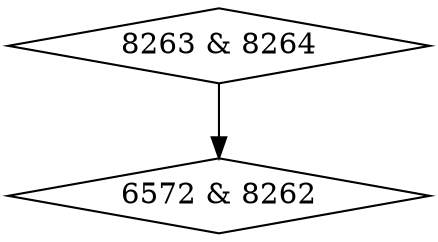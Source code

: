 digraph {
0 [label = "6572 & 8262", shape = diamond];
1 [label = "8263 & 8264", shape = diamond];
1->0;
}
